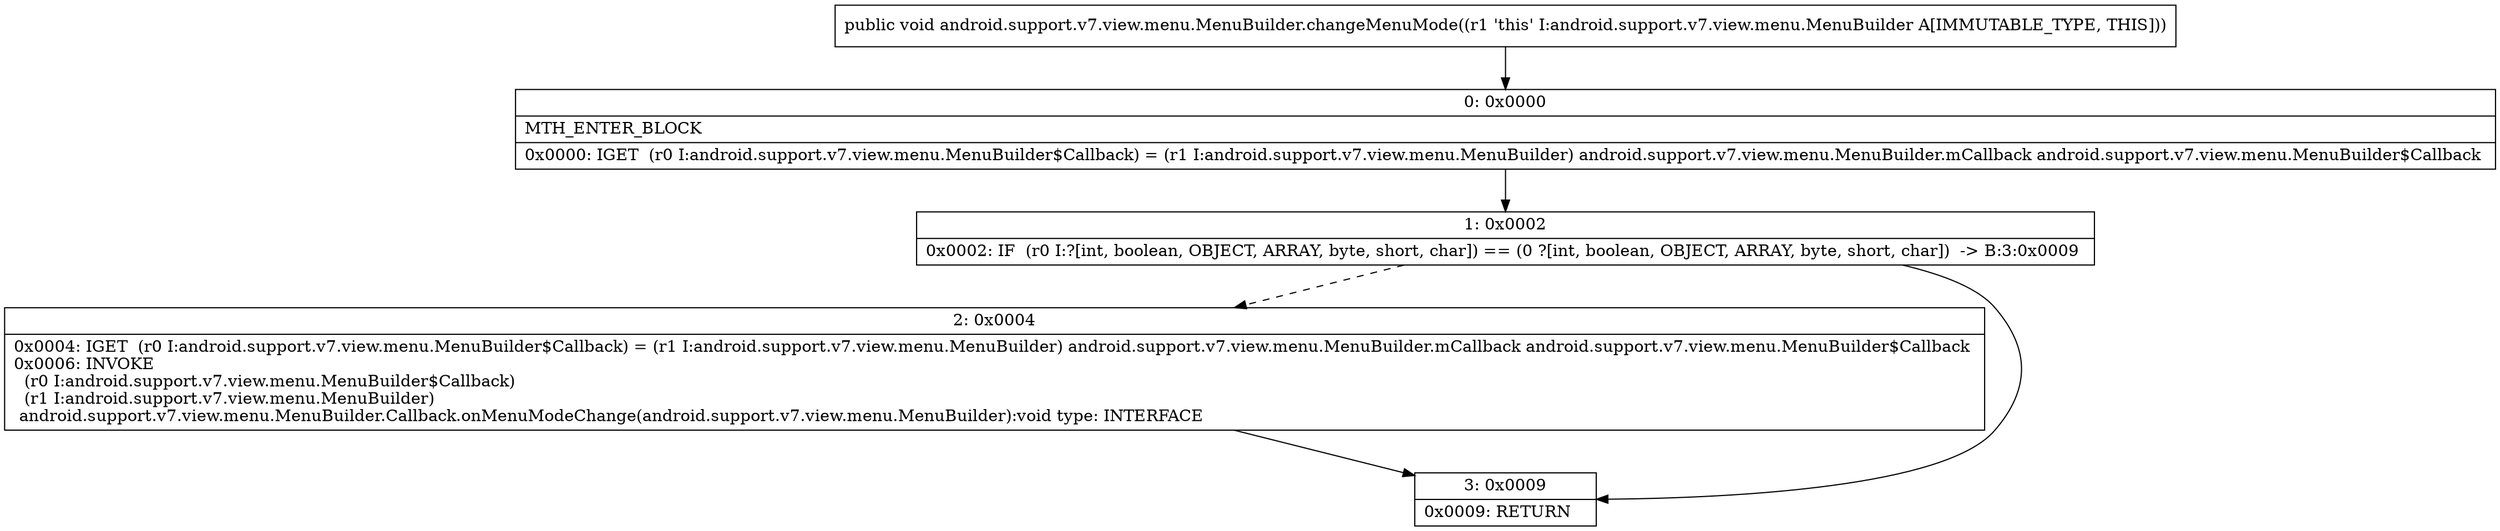 digraph "CFG forandroid.support.v7.view.menu.MenuBuilder.changeMenuMode()V" {
Node_0 [shape=record,label="{0\:\ 0x0000|MTH_ENTER_BLOCK\l|0x0000: IGET  (r0 I:android.support.v7.view.menu.MenuBuilder$Callback) = (r1 I:android.support.v7.view.menu.MenuBuilder) android.support.v7.view.menu.MenuBuilder.mCallback android.support.v7.view.menu.MenuBuilder$Callback \l}"];
Node_1 [shape=record,label="{1\:\ 0x0002|0x0002: IF  (r0 I:?[int, boolean, OBJECT, ARRAY, byte, short, char]) == (0 ?[int, boolean, OBJECT, ARRAY, byte, short, char])  \-\> B:3:0x0009 \l}"];
Node_2 [shape=record,label="{2\:\ 0x0004|0x0004: IGET  (r0 I:android.support.v7.view.menu.MenuBuilder$Callback) = (r1 I:android.support.v7.view.menu.MenuBuilder) android.support.v7.view.menu.MenuBuilder.mCallback android.support.v7.view.menu.MenuBuilder$Callback \l0x0006: INVOKE  \l  (r0 I:android.support.v7.view.menu.MenuBuilder$Callback)\l  (r1 I:android.support.v7.view.menu.MenuBuilder)\l android.support.v7.view.menu.MenuBuilder.Callback.onMenuModeChange(android.support.v7.view.menu.MenuBuilder):void type: INTERFACE \l}"];
Node_3 [shape=record,label="{3\:\ 0x0009|0x0009: RETURN   \l}"];
MethodNode[shape=record,label="{public void android.support.v7.view.menu.MenuBuilder.changeMenuMode((r1 'this' I:android.support.v7.view.menu.MenuBuilder A[IMMUTABLE_TYPE, THIS])) }"];
MethodNode -> Node_0;
Node_0 -> Node_1;
Node_1 -> Node_2[style=dashed];
Node_1 -> Node_3;
Node_2 -> Node_3;
}

